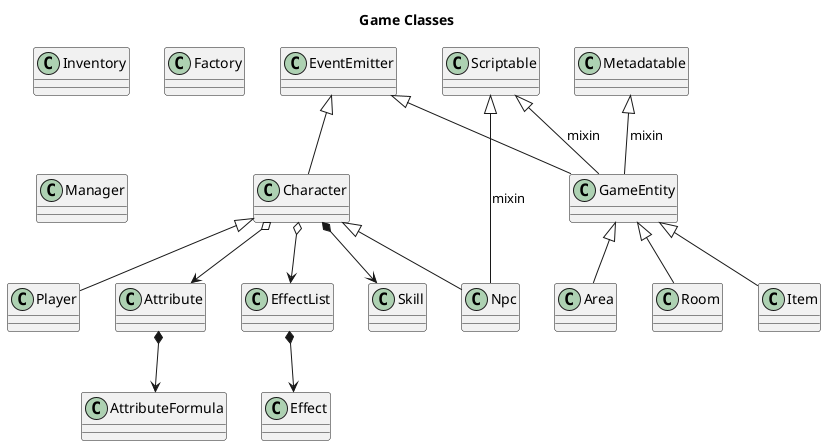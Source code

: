 @startuml Class
title Game Classes
' hide circle

' skinparam {
'     classBackgroundColor #8f8faa
'     classFontStyle bold
'     interfaceFontStyle bold
'     monochrome true
'     shadowing false
'     ranksep 120
' }
class EventEmitter
class Scriptable
class Metadatable
class GameEntity
class Character
class Npc
class Player
class Item
class Area
class Room
class Inventory
class Factory
class Manager
class Effect
class Attribute
class EffectList
class AttributeFormula
class Skill

Metadatable <|-- GameEntity: mixin
Scriptable <|-- GameEntity: mixin
EventEmitter <|-- GameEntity
GameEntity <|-- Item
GameEntity <|-- Area
GameEntity <|-- Room
EventEmitter <|-- Character
Character <|-- Player
Character <|-- Npc
Scriptable <|-- Npc: mixin
Character o--> EffectList
Character o--> Attribute
Attribute *--> AttributeFormula
EffectList *--> Effect
Character *--> Skill

@enduml